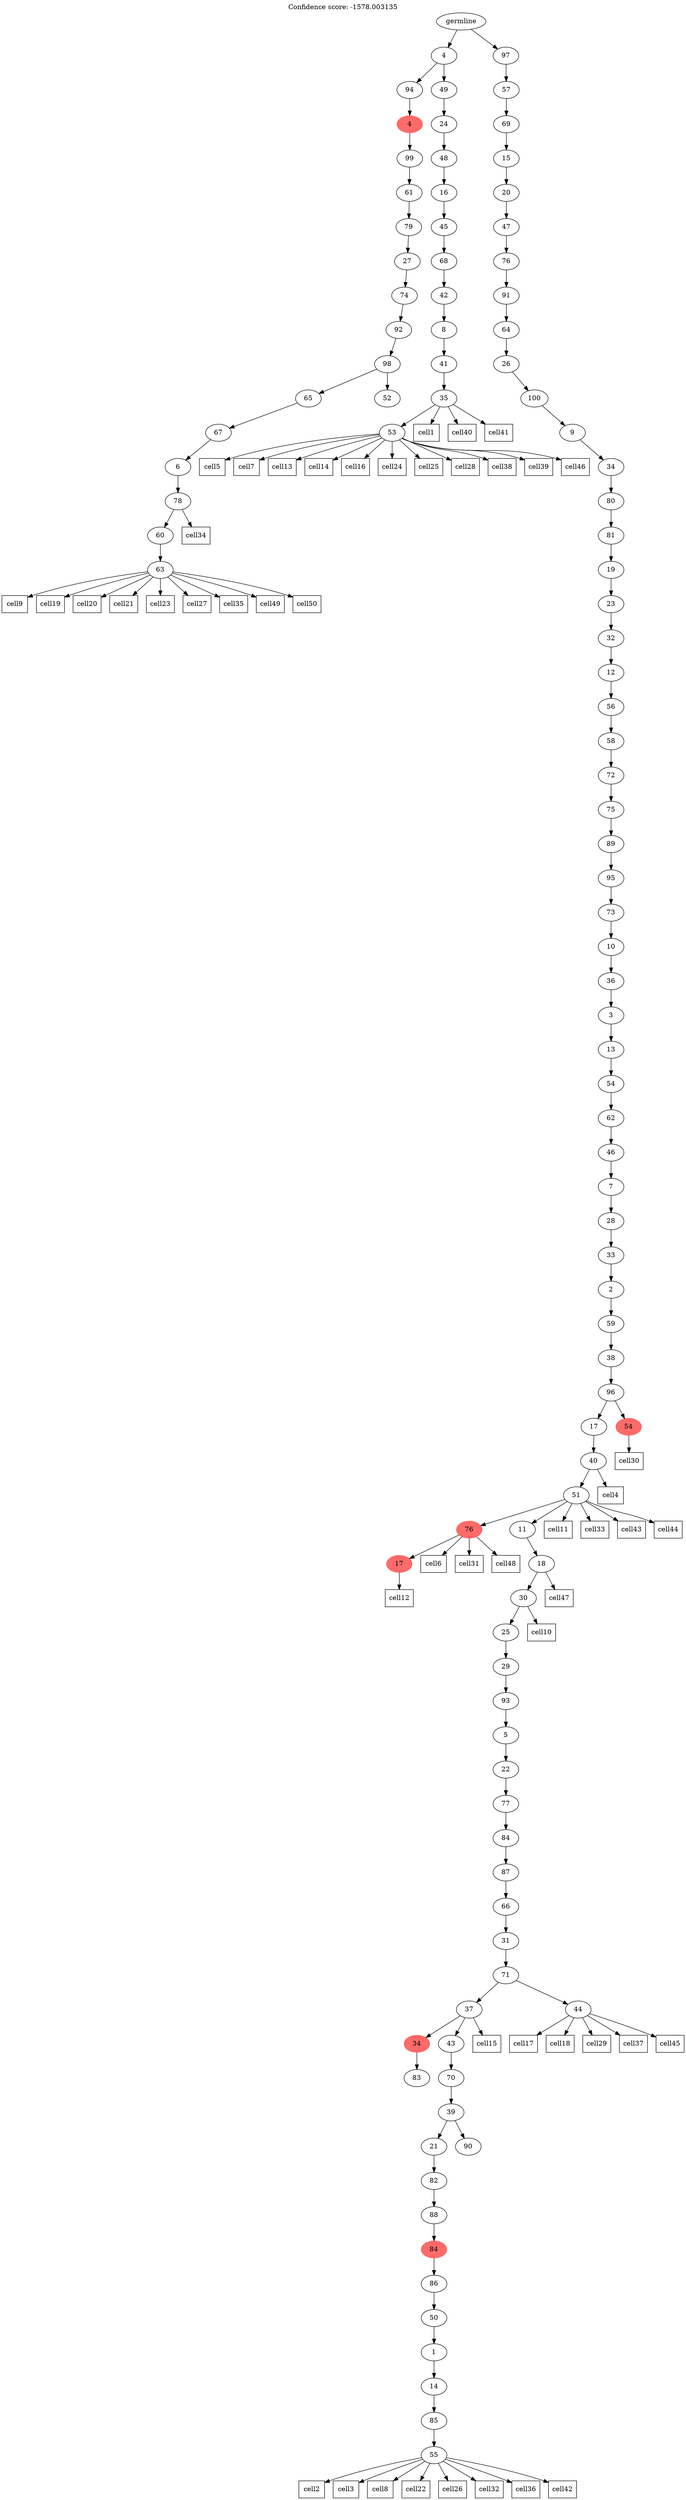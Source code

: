digraph g {
	"104" -> "105";
	"105" [label="63"];
	"103" -> "104";
	"104" [label="60"];
	"102" -> "103";
	"103" [label="78"];
	"101" -> "102";
	"102" [label="6"];
	"100" -> "101";
	"101" [label="67"];
	"99" -> "100";
	"100" [label="65"];
	"99" -> "106";
	"106" [label="52"];
	"98" -> "99";
	"99" [label="98"];
	"97" -> "98";
	"98" [label="92"];
	"96" -> "97";
	"97" [label="74"];
	"95" -> "96";
	"96" [label="27"];
	"94" -> "95";
	"95" [label="79"];
	"93" -> "94";
	"94" [label="61"];
	"92" -> "93";
	"93" [label="99"];
	"91" -> "92";
	"92" [color=indianred1, style=filled, label="4"];
	"89" -> "90";
	"90" [label="53"];
	"88" -> "89";
	"89" [label="35"];
	"87" -> "88";
	"88" [label="41"];
	"86" -> "87";
	"87" [label="8"];
	"85" -> "86";
	"86" [label="42"];
	"84" -> "85";
	"85" [label="68"];
	"83" -> "84";
	"84" [label="45"];
	"82" -> "83";
	"83" [label="16"];
	"81" -> "82";
	"82" [label="48"];
	"80" -> "81";
	"81" [label="24"];
	"79" -> "80";
	"80" [label="49"];
	"79" -> "91";
	"91" [label="94"];
	"76" -> "77";
	"77" [color=indianred1, style=filled, label="17"];
	"73" -> "74";
	"74" [label="83"];
	"70" -> "71";
	"71" [label="55"];
	"69" -> "70";
	"70" [label="85"];
	"68" -> "69";
	"69" [label="14"];
	"67" -> "68";
	"68" [label="1"];
	"66" -> "67";
	"67" [label="50"];
	"65" -> "66";
	"66" [label="86"];
	"64" -> "65";
	"65" [color=indianred1, style=filled, label="84"];
	"63" -> "64";
	"64" [label="88"];
	"62" -> "63";
	"63" [label="82"];
	"61" -> "62";
	"62" [label="21"];
	"61" -> "72";
	"72" [label="90"];
	"60" -> "61";
	"61" [label="39"];
	"59" -> "60";
	"60" [label="70"];
	"58" -> "59";
	"59" [label="43"];
	"58" -> "73";
	"73" [color=indianred1, style=filled, label="34"];
	"57" -> "58";
	"58" [label="37"];
	"57" -> "75";
	"75" [label="44"];
	"56" -> "57";
	"57" [label="71"];
	"55" -> "56";
	"56" [label="31"];
	"54" -> "55";
	"55" [label="66"];
	"53" -> "54";
	"54" [label="87"];
	"52" -> "53";
	"53" [label="84"];
	"51" -> "52";
	"52" [label="77"];
	"50" -> "51";
	"51" [label="22"];
	"49" -> "50";
	"50" [label="5"];
	"48" -> "49";
	"49" [label="93"];
	"47" -> "48";
	"48" [label="29"];
	"46" -> "47";
	"47" [label="25"];
	"45" -> "46";
	"46" [label="30"];
	"44" -> "45";
	"45" [label="18"];
	"43" -> "44";
	"44" [label="11"];
	"43" -> "76";
	"76" [color=indianred1, style=filled, label="76"];
	"42" -> "43";
	"43" [label="51"];
	"41" -> "42";
	"42" [label="40"];
	"40" -> "41";
	"41" [label="17"];
	"40" -> "78";
	"78" [color=indianred1, style=filled, label="54"];
	"39" -> "40";
	"40" [label="96"];
	"38" -> "39";
	"39" [label="38"];
	"37" -> "38";
	"38" [label="59"];
	"36" -> "37";
	"37" [label="2"];
	"35" -> "36";
	"36" [label="33"];
	"34" -> "35";
	"35" [label="28"];
	"33" -> "34";
	"34" [label="7"];
	"32" -> "33";
	"33" [label="46"];
	"31" -> "32";
	"32" [label="62"];
	"30" -> "31";
	"31" [label="54"];
	"29" -> "30";
	"30" [label="13"];
	"28" -> "29";
	"29" [label="3"];
	"27" -> "28";
	"28" [label="36"];
	"26" -> "27";
	"27" [label="10"];
	"25" -> "26";
	"26" [label="73"];
	"24" -> "25";
	"25" [label="95"];
	"23" -> "24";
	"24" [label="89"];
	"22" -> "23";
	"23" [label="75"];
	"21" -> "22";
	"22" [label="72"];
	"20" -> "21";
	"21" [label="58"];
	"19" -> "20";
	"20" [label="56"];
	"18" -> "19";
	"19" [label="12"];
	"17" -> "18";
	"18" [label="32"];
	"16" -> "17";
	"17" [label="23"];
	"15" -> "16";
	"16" [label="19"];
	"14" -> "15";
	"15" [label="81"];
	"13" -> "14";
	"14" [label="80"];
	"12" -> "13";
	"13" [label="34"];
	"11" -> "12";
	"12" [label="9"];
	"10" -> "11";
	"11" [label="100"];
	"9" -> "10";
	"10" [label="26"];
	"8" -> "9";
	"9" [label="64"];
	"7" -> "8";
	"8" [label="91"];
	"6" -> "7";
	"7" [label="76"];
	"5" -> "6";
	"6" [label="47"];
	"4" -> "5";
	"5" [label="20"];
	"3" -> "4";
	"4" [label="15"];
	"2" -> "3";
	"3" [label="69"];
	"1" -> "2";
	"2" [label="57"];
	"0" -> "1";
	"1" [label="97"];
	"0" -> "79";
	"79" [label="4"];
	"0" [label="germline"];
	"89" -> "cell1";
	"cell1" [shape=box];
	"71" -> "cell2";
	"cell2" [shape=box];
	"71" -> "cell3";
	"cell3" [shape=box];
	"42" -> "cell4";
	"cell4" [shape=box];
	"90" -> "cell5";
	"cell5" [shape=box];
	"76" -> "cell6";
	"cell6" [shape=box];
	"90" -> "cell7";
	"cell7" [shape=box];
	"71" -> "cell8";
	"cell8" [shape=box];
	"105" -> "cell9";
	"cell9" [shape=box];
	"46" -> "cell10";
	"cell10" [shape=box];
	"43" -> "cell11";
	"cell11" [shape=box];
	"77" -> "cell12";
	"cell12" [shape=box];
	"90" -> "cell13";
	"cell13" [shape=box];
	"90" -> "cell14";
	"cell14" [shape=box];
	"58" -> "cell15";
	"cell15" [shape=box];
	"90" -> "cell16";
	"cell16" [shape=box];
	"75" -> "cell17";
	"cell17" [shape=box];
	"75" -> "cell18";
	"cell18" [shape=box];
	"105" -> "cell19";
	"cell19" [shape=box];
	"105" -> "cell20";
	"cell20" [shape=box];
	"105" -> "cell21";
	"cell21" [shape=box];
	"71" -> "cell22";
	"cell22" [shape=box];
	"105" -> "cell23";
	"cell23" [shape=box];
	"90" -> "cell24";
	"cell24" [shape=box];
	"90" -> "cell25";
	"cell25" [shape=box];
	"71" -> "cell26";
	"cell26" [shape=box];
	"105" -> "cell27";
	"cell27" [shape=box];
	"90" -> "cell28";
	"cell28" [shape=box];
	"75" -> "cell29";
	"cell29" [shape=box];
	"78" -> "cell30";
	"cell30" [shape=box];
	"76" -> "cell31";
	"cell31" [shape=box];
	"71" -> "cell32";
	"cell32" [shape=box];
	"43" -> "cell33";
	"cell33" [shape=box];
	"103" -> "cell34";
	"cell34" [shape=box];
	"105" -> "cell35";
	"cell35" [shape=box];
	"71" -> "cell36";
	"cell36" [shape=box];
	"75" -> "cell37";
	"cell37" [shape=box];
	"90" -> "cell38";
	"cell38" [shape=box];
	"90" -> "cell39";
	"cell39" [shape=box];
	"89" -> "cell40";
	"cell40" [shape=box];
	"89" -> "cell41";
	"cell41" [shape=box];
	"71" -> "cell42";
	"cell42" [shape=box];
	"43" -> "cell43";
	"cell43" [shape=box];
	"43" -> "cell44";
	"cell44" [shape=box];
	"75" -> "cell45";
	"cell45" [shape=box];
	"90" -> "cell46";
	"cell46" [shape=box];
	"45" -> "cell47";
	"cell47" [shape=box];
	"76" -> "cell48";
	"cell48" [shape=box];
	"105" -> "cell49";
	"cell49" [shape=box];
	"105" -> "cell50";
	"cell50" [shape=box];
	labelloc="t";
	label="Confidence score: -1578.003135";
}
